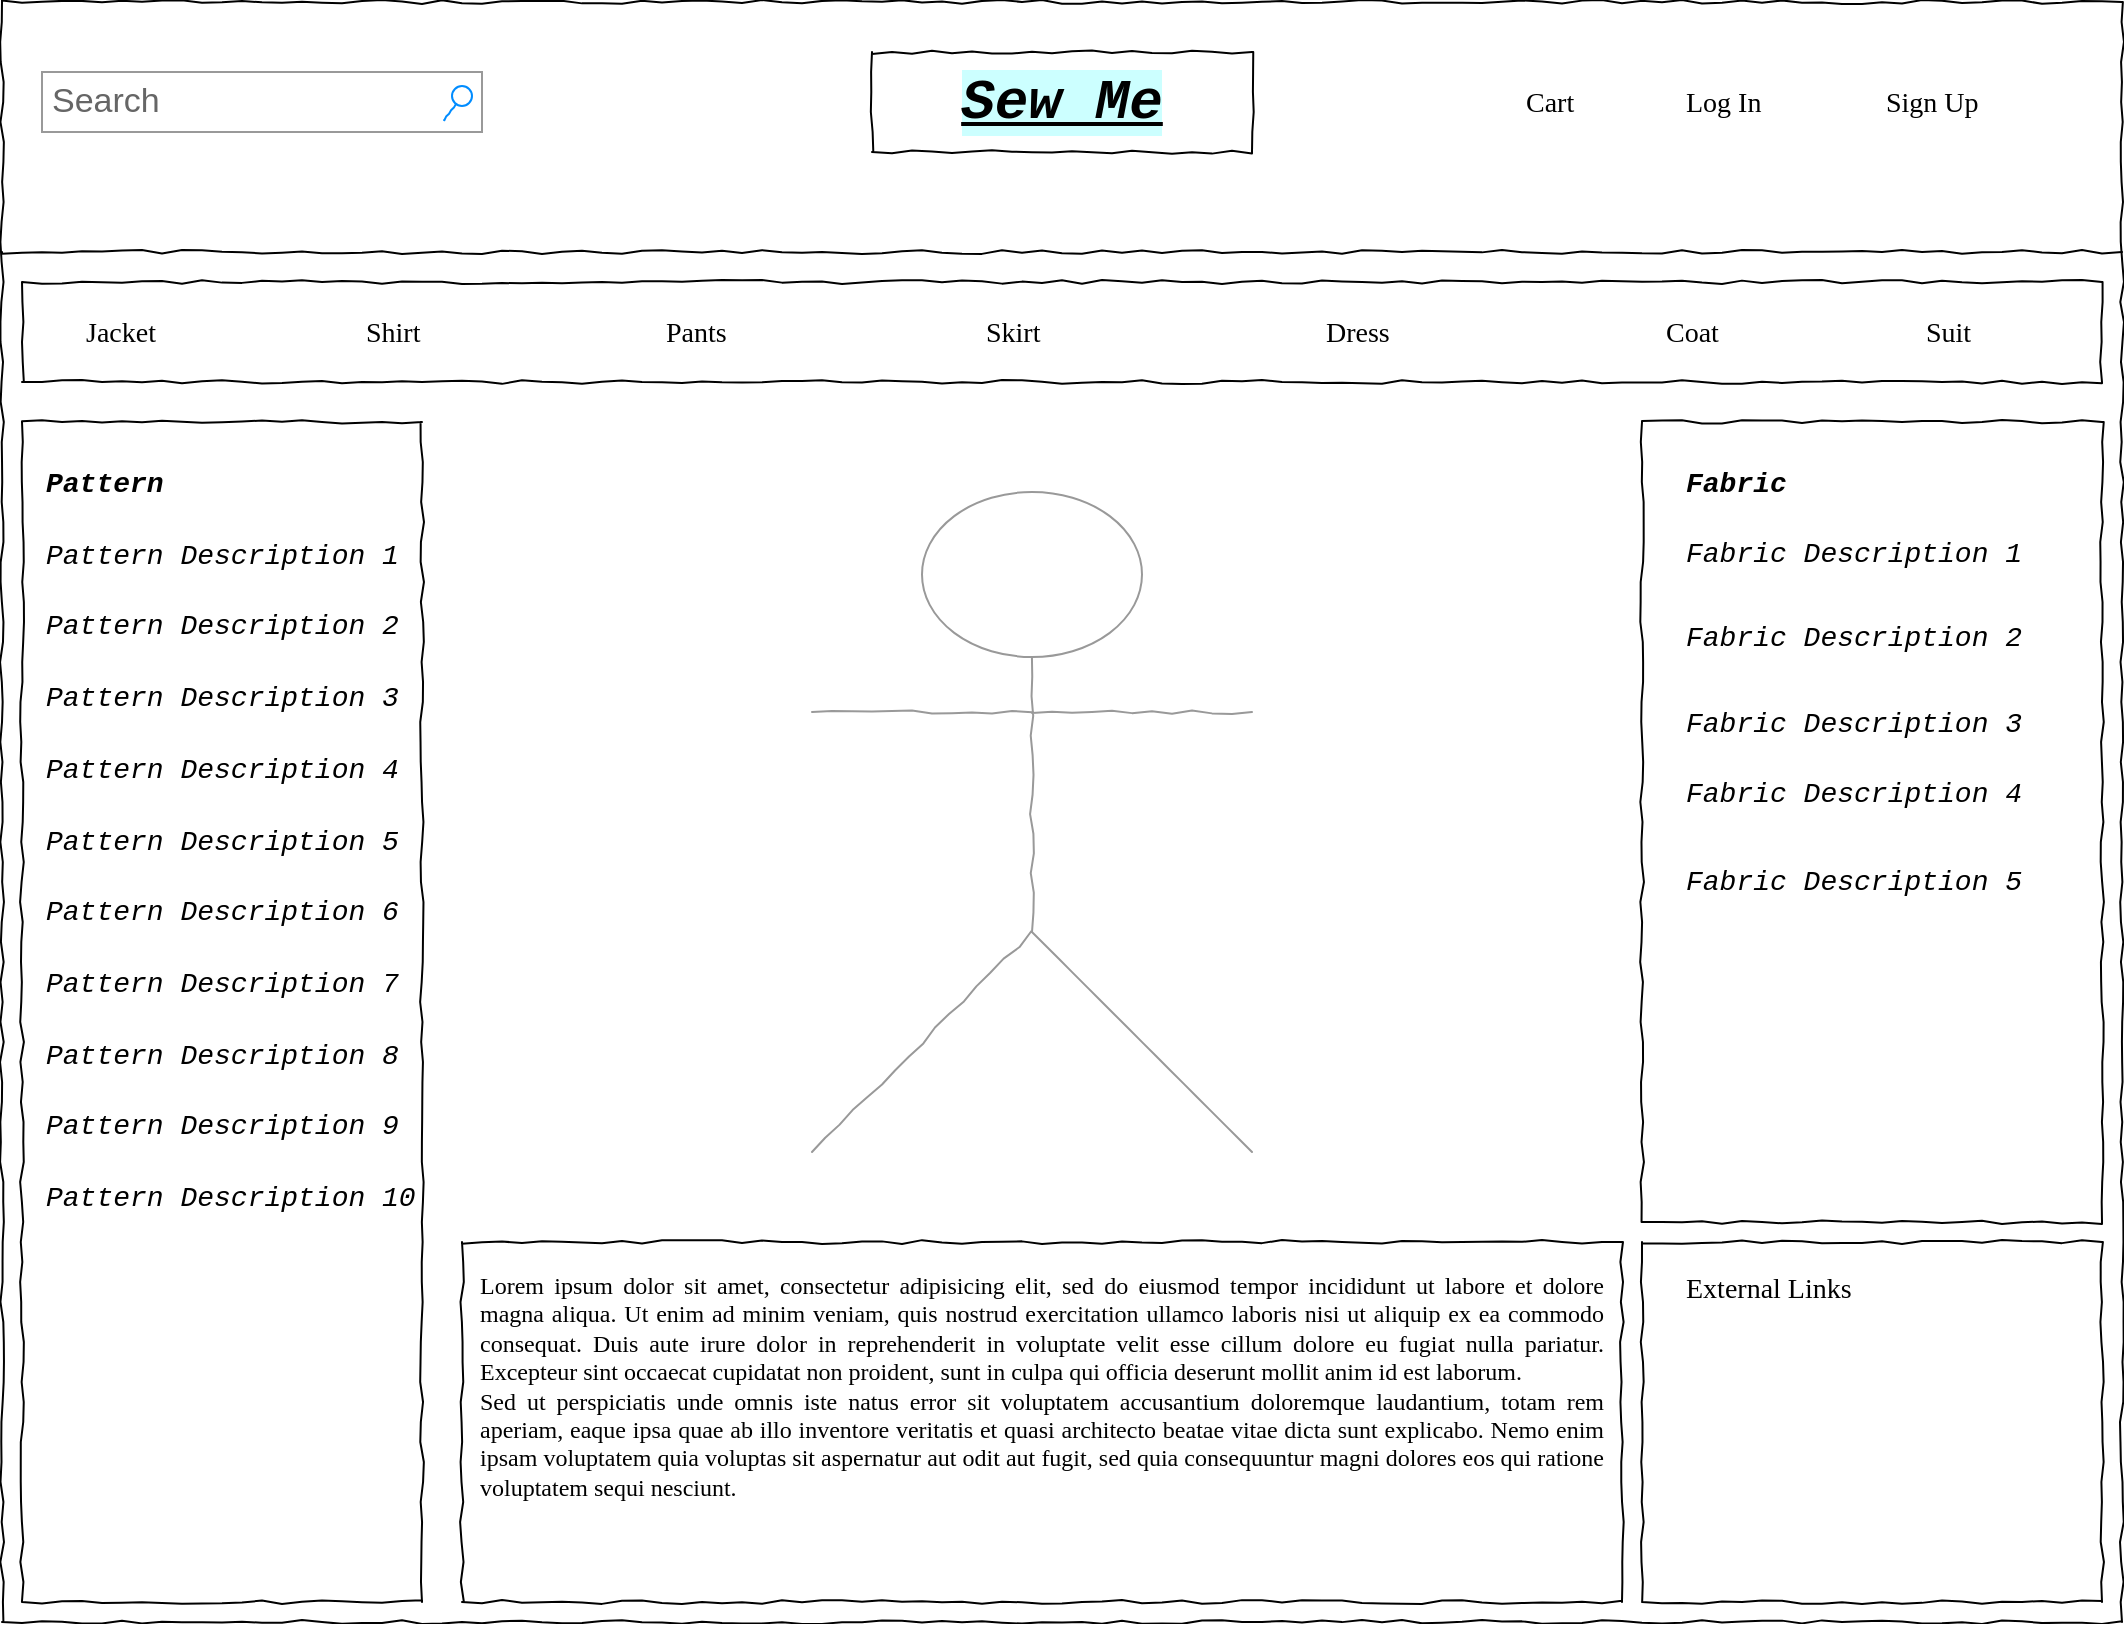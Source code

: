 <mxfile version="14.2.9" type="github">
  <diagram name="Page-1" id="03018318-947c-dd8e-b7a3-06fadd420f32">
    <mxGraphModel dx="1186" dy="530" grid="1" gridSize="10" guides="1" tooltips="1" connect="1" arrows="1" fold="1" page="1" pageScale="1" pageWidth="1100" pageHeight="850" background="#ffffff" math="0" shadow="0">
      <root>
        <mxCell id="0" />
        <mxCell id="1" parent="0" />
        <mxCell id="677b7b8949515195-1" value="" style="whiteSpace=wrap;html=1;rounded=0;shadow=0;labelBackgroundColor=none;strokeColor=#000000;strokeWidth=1;fillColor=none;fontFamily=Verdana;fontSize=12;fontColor=#000000;align=center;comic=1;" parent="1" vertex="1">
          <mxGeometry x="20" y="20" width="1060" height="810" as="geometry" />
        </mxCell>
        <mxCell id="677b7b8949515195-2" value="Sew Me" style="whiteSpace=wrap;html=1;rounded=0;shadow=0;labelBackgroundColor=#CCFFFF;strokeWidth=1;fontFamily=Courier New;fontSize=28;align=center;comic=1;fontStyle=7" parent="1" vertex="1">
          <mxGeometry x="455" y="45" width="190" height="50" as="geometry" />
        </mxCell>
        <mxCell id="677b7b8949515195-3" value="Search" style="strokeWidth=1;shadow=0;dashed=0;align=center;html=1;shape=mxgraph.mockup.forms.searchBox;strokeColor=#999999;mainText=;strokeColor2=#008cff;fontColor=#666666;fontSize=17;align=left;spacingLeft=3;rounded=0;labelBackgroundColor=none;comic=1;" parent="1" vertex="1">
          <mxGeometry x="40" y="55" width="220" height="30" as="geometry" />
        </mxCell>
        <mxCell id="677b7b8949515195-4" value="Cart" style="text;html=1;points=[];align=left;verticalAlign=top;spacingTop=-4;fontSize=14;fontFamily=Verdana" parent="1" vertex="1">
          <mxGeometry x="780" y="60" width="60" height="20" as="geometry" />
        </mxCell>
        <mxCell id="677b7b8949515195-5" value="Log In" style="text;html=1;points=[];align=left;verticalAlign=top;spacingTop=-4;fontSize=14;fontFamily=Verdana" parent="1" vertex="1">
          <mxGeometry x="860" y="60" width="60" height="20" as="geometry" />
        </mxCell>
        <mxCell id="677b7b8949515195-6" value="Sign Up" style="text;html=1;points=[];align=left;verticalAlign=top;spacingTop=-4;fontSize=14;fontFamily=Verdana" parent="1" vertex="1">
          <mxGeometry x="960" y="60" width="60" height="20" as="geometry" />
        </mxCell>
        <mxCell id="677b7b8949515195-8" value="" style="whiteSpace=wrap;html=1;rounded=0;shadow=0;labelBackgroundColor=none;strokeWidth=1;fillColor=none;fontFamily=Verdana;fontSize=12;align=center;comic=1;" parent="1" vertex="1">
          <mxGeometry x="30" y="230" width="200" height="590" as="geometry" />
        </mxCell>
        <mxCell id="677b7b8949515195-9" value="" style="line;strokeWidth=1;html=1;rounded=0;shadow=0;labelBackgroundColor=none;fillColor=none;fontFamily=Verdana;fontSize=14;fontColor=#000000;align=center;comic=1;" parent="1" vertex="1">
          <mxGeometry x="20" y="140" width="1060" height="10" as="geometry" />
        </mxCell>
        <mxCell id="677b7b8949515195-10" value="" style="whiteSpace=wrap;html=1;rounded=0;shadow=0;labelBackgroundColor=none;strokeWidth=1;fillColor=none;fontFamily=Verdana;fontSize=12;align=center;comic=1;" parent="1" vertex="1">
          <mxGeometry x="30" y="160" width="1040" height="50" as="geometry" />
        </mxCell>
        <mxCell id="677b7b8949515195-11" value="Jacket" style="text;html=1;points=[];align=left;verticalAlign=top;spacingTop=-4;fontSize=14;fontFamily=Verdana" parent="1" vertex="1">
          <mxGeometry x="60" y="175" width="60" height="20" as="geometry" />
        </mxCell>
        <mxCell id="677b7b8949515195-12" value="Shirt" style="text;html=1;points=[];align=left;verticalAlign=top;spacingTop=-4;fontSize=14;fontFamily=Verdana" parent="1" vertex="1">
          <mxGeometry x="200" y="175" width="60" height="20" as="geometry" />
        </mxCell>
        <mxCell id="677b7b8949515195-13" value="Pants" style="text;html=1;points=[];align=left;verticalAlign=top;spacingTop=-4;fontSize=14;fontFamily=Verdana" parent="1" vertex="1">
          <mxGeometry x="350" y="175" width="60" height="20" as="geometry" />
        </mxCell>
        <mxCell id="677b7b8949515195-14" value="Skirt" style="text;html=1;points=[];align=left;verticalAlign=top;spacingTop=-4;fontSize=14;fontFamily=Verdana" parent="1" vertex="1">
          <mxGeometry x="510" y="175" width="60" height="20" as="geometry" />
        </mxCell>
        <mxCell id="677b7b8949515195-15" value="&lt;div style=&quot;text-align: justify&quot;&gt;&lt;span&gt;Lorem ipsum dolor sit amet, consectetur adipisicing elit, sed do eiusmod tempor incididunt ut labore et dolore magna aliqua. Ut enim ad minim veniam, quis nostrud exercitation ullamco laboris nisi ut aliquip ex ea commodo consequat. Duis aute irure dolor in reprehenderit in voluptate velit esse cillum dolore eu fugiat nulla pariatur. Excepteur sint occaecat cupidatat non proident, sunt in culpa qui officia deserunt mollit anim id est laborum.&lt;/span&gt;&lt;/div&gt;&lt;div style=&quot;text-align: justify&quot;&gt;&lt;span&gt;Sed ut perspiciatis unde omnis iste natus error sit voluptatem accusantium doloremque laudantium, totam rem aperiam, eaque ipsa quae ab illo inventore veritatis et quasi architecto beatae vitae dicta sunt explicabo. Nemo enim ipsam voluptatem quia voluptas sit aspernatur aut odit aut fugit, sed quia consequuntur magni dolores eos qui ratione voluptatem sequi nesciunt.&amp;nbsp;&lt;/span&gt;&lt;/div&gt;" style="whiteSpace=wrap;html=1;rounded=0;shadow=0;labelBackgroundColor=none;strokeWidth=1;fillColor=none;fontFamily=Verdana;fontSize=12;align=center;verticalAlign=top;spacing=10;comic=1;" parent="1" vertex="1">
          <mxGeometry x="250" y="640" width="580" height="180" as="geometry" />
        </mxCell>
        <mxCell id="677b7b8949515195-16" value="" style="shape=umlActor;verticalLabelPosition=bottom;verticalAlign=top;html=1;outlineConnect=0;shadow=0;dashed=0;fontFamily=Verdana;fontSize=14;fontColor=#000000;align=center;strokeColor=#999999;strokeWidth=1;fillColor=#ffffff;comic=1;" parent="1" vertex="1">
          <mxGeometry x="425" y="265" width="220" height="330" as="geometry" />
        </mxCell>
        <mxCell id="677b7b8949515195-25" value="" style="whiteSpace=wrap;html=1;rounded=0;shadow=0;labelBackgroundColor=none;strokeWidth=1;fillColor=none;fontFamily=Verdana;fontSize=12;align=center;comic=1;" parent="1" vertex="1">
          <mxGeometry x="840" y="230" width="230" height="400" as="geometry" />
        </mxCell>
        <mxCell id="677b7b8949515195-26" value="" style="whiteSpace=wrap;html=1;rounded=0;shadow=0;labelBackgroundColor=none;strokeWidth=1;fillColor=none;fontFamily=Verdana;fontSize=12;align=center;comic=1;" parent="1" vertex="1">
          <mxGeometry x="840" y="640" width="230" height="180" as="geometry" />
        </mxCell>
        <mxCell id="677b7b8949515195-27" value="Pattern" style="text;html=1;points=[];align=left;verticalAlign=top;spacingTop=-4;fontSize=14;fontFamily=Courier New;fontStyle=3" parent="1" vertex="1">
          <mxGeometry x="40" y="250" width="170" height="20" as="geometry" />
        </mxCell>
        <mxCell id="677b7b8949515195-28" value="Pattern Description 1" style="text;html=1;points=[];align=left;verticalAlign=top;spacingTop=-4;fontSize=14;fontFamily=Courier New;fontStyle=2" parent="1" vertex="1">
          <mxGeometry x="40" y="286" width="170" height="20" as="geometry" />
        </mxCell>
        <mxCell id="677b7b8949515195-29" value="Pattern Description 2" style="text;html=1;points=[];align=left;verticalAlign=top;spacingTop=-4;fontSize=14;fontFamily=Courier New;fontStyle=2" parent="1" vertex="1">
          <mxGeometry x="40" y="321" width="170" height="20" as="geometry" />
        </mxCell>
        <mxCell id="677b7b8949515195-30" value="Pattern Description 3" style="text;html=1;points=[];align=left;verticalAlign=top;spacingTop=-4;fontSize=14;fontFamily=Courier New;fontStyle=2" parent="1" vertex="1">
          <mxGeometry x="40" y="357" width="170" height="20" as="geometry" />
        </mxCell>
        <mxCell id="677b7b8949515195-31" value="Pattern Description 6" style="text;html=1;points=[];align=left;verticalAlign=top;spacingTop=-4;fontSize=14;fontFamily=Courier New;fontStyle=2" parent="1" vertex="1">
          <mxGeometry x="40" y="464" width="170" height="20" as="geometry" />
        </mxCell>
        <mxCell id="677b7b8949515195-32" value="Pattern Description 7" style="text;html=1;points=[];align=left;verticalAlign=top;spacingTop=-4;fontSize=14;fontFamily=Courier New;fontStyle=2" parent="1" vertex="1">
          <mxGeometry x="40" y="500" width="170" height="20" as="geometry" />
        </mxCell>
        <mxCell id="677b7b8949515195-33" value="Pattern Description 8" style="text;html=1;points=[];align=left;verticalAlign=top;spacingTop=-4;fontSize=14;fontFamily=Courier New;fontStyle=2" parent="1" vertex="1">
          <mxGeometry x="40" y="536" width="170" height="20" as="geometry" />
        </mxCell>
        <mxCell id="677b7b8949515195-34" value="Pattern Description 9" style="text;html=1;points=[];align=left;verticalAlign=top;spacingTop=-4;fontSize=14;fontFamily=Courier New;fontStyle=2" parent="1" vertex="1">
          <mxGeometry x="40" y="571" width="170" height="20" as="geometry" />
        </mxCell>
        <mxCell id="677b7b8949515195-35" value="Pattern Description 10" style="text;html=1;points=[];align=left;verticalAlign=top;spacingTop=-4;fontSize=14;fontFamily=Courier New;fontStyle=2" parent="1" vertex="1">
          <mxGeometry x="40" y="607" width="170" height="20" as="geometry" />
        </mxCell>
        <mxCell id="677b7b8949515195-39" value="Pattern Description 4" style="text;html=1;points=[];align=left;verticalAlign=top;spacingTop=-4;fontSize=14;fontFamily=Courier New;fontStyle=2" parent="1" vertex="1">
          <mxGeometry x="40" y="393" width="170" height="20" as="geometry" />
        </mxCell>
        <mxCell id="677b7b8949515195-40" value="Pattern Description 5" style="text;html=1;points=[];align=left;verticalAlign=top;spacingTop=-4;fontSize=14;fontFamily=Courier New;fontStyle=2" parent="1" vertex="1">
          <mxGeometry x="40" y="429" width="170" height="20" as="geometry" />
        </mxCell>
        <mxCell id="677b7b8949515195-42" value="External Links" style="text;html=1;points=[];align=left;verticalAlign=top;spacingTop=-4;fontSize=14;fontFamily=Verdana" parent="1" vertex="1">
          <mxGeometry x="860" y="653" width="170" height="20" as="geometry" />
        </mxCell>
        <mxCell id="677b7b8949515195-44" value="Fabric" style="text;html=1;points=[];align=left;verticalAlign=top;spacingTop=-4;fontSize=14;fontFamily=Courier New;fontStyle=3" parent="1" vertex="1">
          <mxGeometry x="860" y="250" width="170" height="20" as="geometry" />
        </mxCell>
        <mxCell id="677b7b8949515195-45" value="Fabric Description 1" style="text;html=1;points=[];align=left;verticalAlign=top;spacingTop=-4;fontSize=14;fontFamily=Courier New;fontStyle=2" parent="1" vertex="1">
          <mxGeometry x="860" y="285" width="170" height="20" as="geometry" />
        </mxCell>
        <mxCell id="677b7b8949515195-46" value="Fabric Description 2" style="text;html=1;points=[];align=left;verticalAlign=middle;spacingTop=-4;fontSize=14;fontFamily=Courier New;fontStyle=2" parent="1" vertex="1">
          <mxGeometry x="860" y="330" width="170" height="20" as="geometry" />
        </mxCell>
        <mxCell id="677b7b8949515195-47" value="Fabric Description 3" style="text;html=1;points=[];align=left;verticalAlign=top;spacingTop=-4;fontSize=14;fontFamily=Courier New;fontStyle=2" parent="1" vertex="1">
          <mxGeometry x="860" y="370" width="170" height="20" as="geometry" />
        </mxCell>
        <mxCell id="677b7b8949515195-48" value="Fabric Description 4" style="text;html=1;points=[];align=left;verticalAlign=top;spacingTop=-4;fontSize=14;fontFamily=Courier New;fontStyle=2" parent="1" vertex="1">
          <mxGeometry x="860" y="405" width="170" height="20" as="geometry" />
        </mxCell>
        <mxCell id="677b7b8949515195-49" value="Fabric Description 5" style="text;html=1;points=[];align=left;verticalAlign=top;spacingTop=-4;fontSize=14;fontFamily=Courier New;fontStyle=2" parent="1" vertex="1">
          <mxGeometry x="860" y="449" width="170" height="20" as="geometry" />
        </mxCell>
        <mxCell id="9mEfQK3KUCxlQ8aSokPq-3" value="Dress" style="text;html=1;points=[];align=left;verticalAlign=top;spacingTop=-4;fontSize=14;fontFamily=Verdana" vertex="1" parent="1">
          <mxGeometry x="680" y="175" width="60" height="20" as="geometry" />
        </mxCell>
        <mxCell id="9mEfQK3KUCxlQ8aSokPq-4" value="Coat" style="text;html=1;points=[];align=left;verticalAlign=top;spacingTop=-4;fontSize=14;fontFamily=Verdana" vertex="1" parent="1">
          <mxGeometry x="850" y="175" width="60" height="20" as="geometry" />
        </mxCell>
        <mxCell id="9mEfQK3KUCxlQ8aSokPq-5" value="Suit" style="text;html=1;points=[];align=left;verticalAlign=top;spacingTop=-4;fontSize=14;fontFamily=Verdana" vertex="1" parent="1">
          <mxGeometry x="980" y="175" width="60" height="20" as="geometry" />
        </mxCell>
      </root>
    </mxGraphModel>
  </diagram>
</mxfile>
